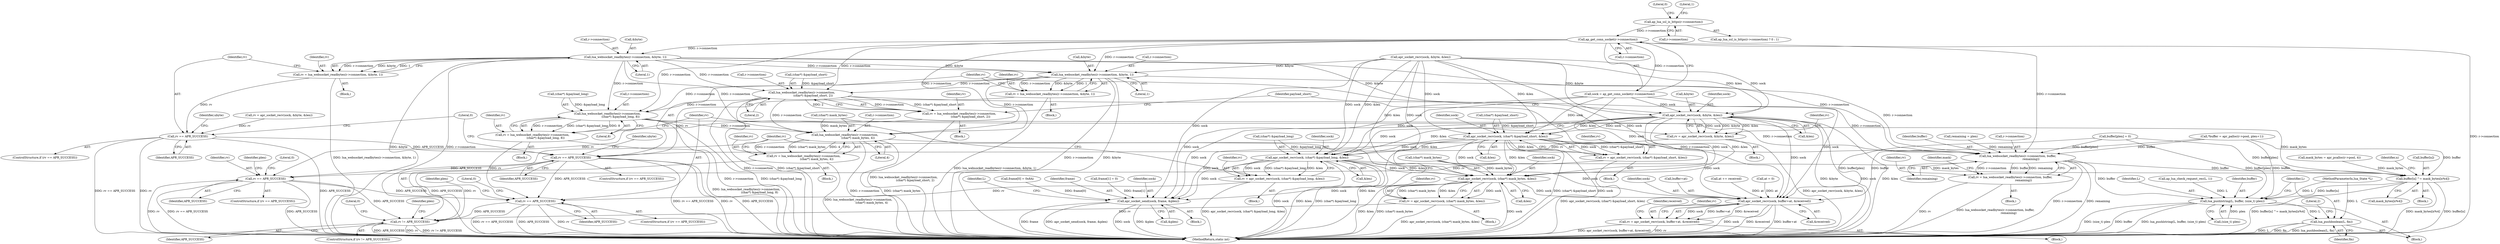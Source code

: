 digraph "0_httpd_643f0fcf3b8ab09a68f0ecd2aa37aafeda3e63ef@pointer" {
"1000186" [label="(Call,lua_websocket_readbytes(r->connection, &byte, 1))"];
"1000167" [label="(Call,ap_get_conn_socket(r->connection))"];
"1000152" [label="(Call,ap_lua_ssl_is_https(r->connection))"];
"1000184" [label="(Call,rv = lua_websocket_readbytes(r->connection, &byte, 1))"];
"1000194" [label="(Call,rv == APR_SUCCESS)"];
"1000243" [label="(Call,rv == APR_SUCCESS)"];
"1000306" [label="(Call,rv == APR_SUCCESS)"];
"1000352" [label="(Call,rv == APR_SUCCESS)"];
"1000417" [label="(Call,rv != APR_SUCCESS)"];
"1000225" [label="(Call,apr_socket_recv(sock, &byte, &len))"];
"1000223" [label="(Call,rv = apr_socket_recv(sock, &byte, &len))"];
"1000280" [label="(Call,apr_socket_recv(sock, (char*) &payload_short, &len))"];
"1000278" [label="(Call,rv = apr_socket_recv(sock, (char*) &payload_short, &len))"];
"1000330" [label="(Call,apr_socket_recv(sock, (char*) &payload_long, &len))"];
"1000328" [label="(Call,rv = apr_socket_recv(sock, (char*) &payload_long, &len))"];
"1000397" [label="(Call,apr_socket_recv(sock, (char*) mask_bytes, &len))"];
"1000395" [label="(Call,rv = apr_socket_recv(sock, (char*) mask_bytes, &len))"];
"1000471" [label="(Call,apr_socket_recv(sock, buffer+at, &received))"];
"1000469" [label="(Call,rv = apr_socket_recv(sock, buffer+at, &received))"];
"1000558" [label="(Call,apr_socket_send(sock, frame, &plen))"];
"1000235" [label="(Call,lua_websocket_readbytes(r->connection, &byte, 1))"];
"1000233" [label="(Call,rv = lua_websocket_readbytes(r->connection, &byte, 1))"];
"1000292" [label="(Call,lua_websocket_readbytes(r->connection, \n                        (char*) &payload_short, 2))"];
"1000290" [label="(Call,rv = lua_websocket_readbytes(r->connection, \n                        (char*) &payload_short, 2))"];
"1000342" [label="(Call,lua_websocket_readbytes(r->connection, \n                            (char*) &payload_long, 8))"];
"1000340" [label="(Call,rv = lua_websocket_readbytes(r->connection, \n                            (char*) &payload_long, 8))"];
"1000408" [label="(Call,lua_websocket_readbytes(r->connection, \n                            (char*) mask_bytes, 4))"];
"1000406" [label="(Call,rv = lua_websocket_readbytes(r->connection, \n                            (char*) mask_bytes, 4))"];
"1000500" [label="(Call,lua_websocket_readbytes(r->connection, buffer, \n                            remaining))"];
"1000498" [label="(Call,rv = lua_websocket_readbytes(r->connection, buffer, \n                            remaining))"];
"1000519" [label="(Call,buffer[n] ^= mask_bytes[n%4])"];
"1000528" [label="(Call,lua_pushlstring(L, buffer, (size_t) plen))"];
"1000534" [label="(Call,lua_pushboolean(L, fin))"];
"1000561" [label="(Call,&plen)"];
"1000519" [label="(Call,buffer[n] ^= mask_bytes[n%4])"];
"1000453" [label="(Call,buffer[plen] = 0)"];
"1000308" [label="(Identifier,APR_SUCCESS)"];
"1000235" [label="(Call,lua_websocket_readbytes(r->connection, &byte, 1))"];
"1000243" [label="(Call,rv == APR_SUCCESS)"];
"1000340" [label="(Call,rv = lua_websocket_readbytes(r->connection, \n                            (char*) &payload_long, 8))"];
"1000469" [label="(Call,rv = apr_socket_recv(sock, buffer+at, &received))"];
"1000402" [label="(Call,&len)"];
"1000286" [label="(Call,&len)"];
"1000293" [label="(Call,r->connection)"];
"1000500" [label="(Call,lua_websocket_readbytes(r->connection, buffer, \n                            remaining))"];
"1000528" [label="(Call,lua_pushlstring(L, buffer, (size_t) plen))"];
"1000176" [label="(Call,apr_socket_recv(sock, &byte, &len))"];
"1000187" [label="(Call,r->connection)"];
"1000470" [label="(Identifier,rv)"];
"1000505" [label="(Identifier,remaining)"];
"1000352" [label="(Call,rv == APR_SUCCESS)"];
"1000158" [label="(Call,mask_bytes = apr_pcalloc(r->pool, 4))"];
"1000336" [label="(Call,&len)"];
"1000415" [label="(Literal,4)"];
"1000330" [label="(Call,apr_socket_recv(sock, (char*) &payload_long, &len))"];
"1000444" [label="(Call,*buffer = apr_palloc(r->pool, plen+1))"];
"1000517" [label="(Identifier,n)"];
"1000153" [label="(Call,r->connection)"];
"1000290" [label="(Call,rv = lua_websocket_readbytes(r->connection, \n                        (char*) &payload_short, 2))"];
"1000433" [label="(Block,)"];
"1000116" [label="(MethodParameterIn,lua_State *L)"];
"1000226" [label="(Identifier,sock)"];
"1000307" [label="(Identifier,rv)"];
"1000418" [label="(Identifier,rv)"];
"1000277" [label="(Block,)"];
"1000504" [label="(Identifier,buffer)"];
"1000530" [label="(Identifier,buffer)"];
"1000204" [label="(Identifier,ubyte)"];
"1000302" [label="(Identifier,payload_short)"];
"1000405" [label="(Block,)"];
"1000232" [label="(Block,)"];
"1000435" [label="(Call,remaining = plen)"];
"1000498" [label="(Call,rv = lua_websocket_readbytes(r->connection, buffer, \n                            remaining))"];
"1000354" [label="(Identifier,APR_SUCCESS)"];
"1000174" [label="(Call,rv = apr_socket_recv(sock, &byte, &len))"];
"1000311" [label="(Identifier,plen)"];
"1000236" [label="(Call,r->connection)"];
"1000422" [label="(Literal,0)"];
"1000346" [label="(Call,(char*) &payload_long)"];
"1000531" [label="(Call,(size_t) plen)"];
"1000536" [label="(Identifier,fin)"];
"1000227" [label="(Call,&byte)"];
"1000165" [label="(Call,sock = ap_get_conn_socket(r->connection))"];
"1000224" [label="(Identifier,rv)"];
"1000222" [label="(Block,)"];
"1000353" [label="(Identifier,rv)"];
"1000499" [label="(Identifier,rv)"];
"1000535" [label="(Identifier,L)"];
"1000280" [label="(Call,apr_socket_recv(sock, (char*) &payload_short, &len))"];
"1000234" [label="(Identifier,rv)"];
"1000351" [label="(ControlStructure,if (rv == APR_SUCCESS))"];
"1000357" [label="(Identifier,plen)"];
"1000329" [label="(Identifier,rv)"];
"1000292" [label="(Call,lua_websocket_readbytes(r->connection, \n                        (char*) &payload_short, 2))"];
"1000417" [label="(Call,rv != APR_SUCCESS)"];
"1000559" [label="(Identifier,sock)"];
"1000497" [label="(Block,)"];
"1000184" [label="(Call,rv = lua_websocket_readbytes(r->connection, &byte, 1))"];
"1000529" [label="(Identifier,L)"];
"1000507" [label="(Identifier,mask)"];
"1000395" [label="(Call,rv = apr_socket_recv(sock, (char*) mask_bytes, &len))"];
"1000279" [label="(Identifier,rv)"];
"1000244" [label="(Identifier,rv)"];
"1000486" [label="(Call,at += received)"];
"1000151" [label="(Call,ap_lua_ssl_is_https(r->connection) ? 0 : 1)"];
"1000332" [label="(Call,(char*) &payload_long)"];
"1000564" [label="(Identifier,L)"];
"1000426" [label="(Identifier,plen)"];
"1000396" [label="(Identifier,rv)"];
"1000193" [label="(ControlStructure,if (rv == APR_SUCCESS))"];
"1000328" [label="(Call,rv = apr_socket_recv(sock, (char*) &payload_long, &len))"];
"1000520" [label="(Call,buffer[n])"];
"1000300" [label="(Literal,2)"];
"1000407" [label="(Identifier,rv)"];
"1000190" [label="(Call,&byte)"];
"1000186" [label="(Call,lua_websocket_readbytes(r->connection, &byte, 1))"];
"1000342" [label="(Call,lua_websocket_readbytes(r->connection, \n                            (char*) &payload_long, 8))"];
"1000408" [label="(Call,lua_websocket_readbytes(r->connection, \n                            (char*) mask_bytes, 4))"];
"1000156" [label="(Literal,0)"];
"1000548" [label="(Call,frame[0] = 0x8A)"];
"1000419" [label="(Identifier,APR_SUCCESS)"];
"1000406" [label="(Call,rv = lua_websocket_readbytes(r->connection, \n                            (char*) mask_bytes, 4))"];
"1000241" [label="(Literal,1)"];
"1000239" [label="(Call,&byte)"];
"1000192" [label="(Literal,1)"];
"1000183" [label="(Block,)"];
"1000195" [label="(Identifier,rv)"];
"1000185" [label="(Identifier,rv)"];
"1000364" [label="(Literal,0)"];
"1000501" [label="(Call,r->connection)"];
"1000233" [label="(Call,rv = lua_websocket_readbytes(r->connection, &byte, 1))"];
"1000296" [label="(Call,(char*) &payload_short)"];
"1000316" [label="(Literal,0)"];
"1000397" [label="(Call,apr_socket_recv(sock, (char*) mask_bytes, &len))"];
"1000248" [label="(Identifier,ubyte)"];
"1000146" [label="(Call,ap_lua_check_request_rec(L, 1))"];
"1000399" [label="(Call,(char*) mask_bytes)"];
"1000305" [label="(ControlStructure,if (rv == APR_SUCCESS))"];
"1000327" [label="(Block,)"];
"1000343" [label="(Call,r->connection)"];
"1000471" [label="(Call,apr_socket_recv(sock, buffer+at, &received))"];
"1000558" [label="(Call,apr_socket_send(sock, frame, &plen))"];
"1000476" [label="(Call,&received)"];
"1000394" [label="(Block,)"];
"1000291" [label="(Identifier,rv)"];
"1000465" [label="(Block,)"];
"1000223" [label="(Call,rv = apr_socket_recv(sock, &byte, &len))"];
"1000157" [label="(Literal,1)"];
"1000242" [label="(ControlStructure,if (rv == APR_SUCCESS))"];
"1000278" [label="(Call,rv = apr_socket_recv(sock, (char*) &payload_short, &len))"];
"1000167" [label="(Call,ap_get_conn_socket(r->connection))"];
"1000194" [label="(Call,rv == APR_SUCCESS)"];
"1000196" [label="(Identifier,APR_SUCCESS)"];
"1000225" [label="(Call,apr_socket_recv(sock, &byte, &len))"];
"1000560" [label="(Identifier,frame)"];
"1000440" [label="(Call,at = 0)"];
"1000534" [label="(Call,lua_pushboolean(L, fin))"];
"1000480" [label="(Identifier,received)"];
"1000553" [label="(Call,frame[1] = 0)"];
"1000398" [label="(Identifier,sock)"];
"1000168" [label="(Call,r->connection)"];
"1000152" [label="(Call,ap_lua_ssl_is_https(r->connection))"];
"1000281" [label="(Identifier,sock)"];
"1000306" [label="(Call,rv == APR_SUCCESS)"];
"1000282" [label="(Call,(char*) &payload_short)"];
"1000566" [label="(Literal,0)"];
"1000339" [label="(Block,)"];
"1000350" [label="(Literal,8)"];
"1000289" [label="(Block,)"];
"1000472" [label="(Identifier,sock)"];
"1000538" [label="(Literal,2)"];
"1000543" [label="(Block,)"];
"1000341" [label="(Identifier,rv)"];
"1000245" [label="(Identifier,APR_SUCCESS)"];
"1000518" [label="(Block,)"];
"1000523" [label="(Call,mask_bytes[n%4])"];
"1000331" [label="(Identifier,sock)"];
"1000567" [label="(MethodReturn,static int)"];
"1000416" [label="(ControlStructure,if (rv != APR_SUCCESS))"];
"1000473" [label="(Call,buffer+at)"];
"1000412" [label="(Call,(char*) mask_bytes)"];
"1000409" [label="(Call,r->connection)"];
"1000229" [label="(Call,&len)"];
"1000186" -> "1000184"  [label="AST: "];
"1000186" -> "1000192"  [label="CFG: "];
"1000187" -> "1000186"  [label="AST: "];
"1000190" -> "1000186"  [label="AST: "];
"1000192" -> "1000186"  [label="AST: "];
"1000184" -> "1000186"  [label="CFG: "];
"1000186" -> "1000567"  [label="DDG: r->connection"];
"1000186" -> "1000567"  [label="DDG: &byte"];
"1000186" -> "1000184"  [label="DDG: r->connection"];
"1000186" -> "1000184"  [label="DDG: &byte"];
"1000186" -> "1000184"  [label="DDG: 1"];
"1000167" -> "1000186"  [label="DDG: r->connection"];
"1000186" -> "1000225"  [label="DDG: &byte"];
"1000186" -> "1000235"  [label="DDG: r->connection"];
"1000186" -> "1000235"  [label="DDG: &byte"];
"1000186" -> "1000292"  [label="DDG: r->connection"];
"1000186" -> "1000342"  [label="DDG: r->connection"];
"1000186" -> "1000408"  [label="DDG: r->connection"];
"1000186" -> "1000500"  [label="DDG: r->connection"];
"1000167" -> "1000165"  [label="AST: "];
"1000167" -> "1000168"  [label="CFG: "];
"1000168" -> "1000167"  [label="AST: "];
"1000165" -> "1000167"  [label="CFG: "];
"1000167" -> "1000567"  [label="DDG: r->connection"];
"1000167" -> "1000165"  [label="DDG: r->connection"];
"1000152" -> "1000167"  [label="DDG: r->connection"];
"1000167" -> "1000235"  [label="DDG: r->connection"];
"1000167" -> "1000292"  [label="DDG: r->connection"];
"1000167" -> "1000342"  [label="DDG: r->connection"];
"1000167" -> "1000408"  [label="DDG: r->connection"];
"1000167" -> "1000500"  [label="DDG: r->connection"];
"1000152" -> "1000151"  [label="AST: "];
"1000152" -> "1000153"  [label="CFG: "];
"1000153" -> "1000152"  [label="AST: "];
"1000156" -> "1000152"  [label="CFG: "];
"1000157" -> "1000152"  [label="CFG: "];
"1000184" -> "1000183"  [label="AST: "];
"1000185" -> "1000184"  [label="AST: "];
"1000195" -> "1000184"  [label="CFG: "];
"1000184" -> "1000567"  [label="DDG: lua_websocket_readbytes(r->connection, &byte, 1)"];
"1000184" -> "1000194"  [label="DDG: rv"];
"1000194" -> "1000193"  [label="AST: "];
"1000194" -> "1000196"  [label="CFG: "];
"1000195" -> "1000194"  [label="AST: "];
"1000196" -> "1000194"  [label="AST: "];
"1000204" -> "1000194"  [label="CFG: "];
"1000566" -> "1000194"  [label="CFG: "];
"1000194" -> "1000567"  [label="DDG: rv == APR_SUCCESS"];
"1000194" -> "1000567"  [label="DDG: rv"];
"1000194" -> "1000567"  [label="DDG: APR_SUCCESS"];
"1000174" -> "1000194"  [label="DDG: rv"];
"1000194" -> "1000243"  [label="DDG: APR_SUCCESS"];
"1000243" -> "1000242"  [label="AST: "];
"1000243" -> "1000245"  [label="CFG: "];
"1000244" -> "1000243"  [label="AST: "];
"1000245" -> "1000243"  [label="AST: "];
"1000248" -> "1000243"  [label="CFG: "];
"1000566" -> "1000243"  [label="CFG: "];
"1000243" -> "1000567"  [label="DDG: rv"];
"1000243" -> "1000567"  [label="DDG: APR_SUCCESS"];
"1000243" -> "1000567"  [label="DDG: rv == APR_SUCCESS"];
"1000233" -> "1000243"  [label="DDG: rv"];
"1000223" -> "1000243"  [label="DDG: rv"];
"1000243" -> "1000306"  [label="DDG: APR_SUCCESS"];
"1000243" -> "1000352"  [label="DDG: APR_SUCCESS"];
"1000243" -> "1000417"  [label="DDG: APR_SUCCESS"];
"1000306" -> "1000305"  [label="AST: "];
"1000306" -> "1000308"  [label="CFG: "];
"1000307" -> "1000306"  [label="AST: "];
"1000308" -> "1000306"  [label="AST: "];
"1000311" -> "1000306"  [label="CFG: "];
"1000316" -> "1000306"  [label="CFG: "];
"1000306" -> "1000567"  [label="DDG: rv"];
"1000306" -> "1000567"  [label="DDG: rv == APR_SUCCESS"];
"1000306" -> "1000567"  [label="DDG: APR_SUCCESS"];
"1000290" -> "1000306"  [label="DDG: rv"];
"1000278" -> "1000306"  [label="DDG: rv"];
"1000306" -> "1000352"  [label="DDG: APR_SUCCESS"];
"1000306" -> "1000417"  [label="DDG: APR_SUCCESS"];
"1000352" -> "1000351"  [label="AST: "];
"1000352" -> "1000354"  [label="CFG: "];
"1000353" -> "1000352"  [label="AST: "];
"1000354" -> "1000352"  [label="AST: "];
"1000357" -> "1000352"  [label="CFG: "];
"1000364" -> "1000352"  [label="CFG: "];
"1000352" -> "1000567"  [label="DDG: rv"];
"1000352" -> "1000567"  [label="DDG: rv == APR_SUCCESS"];
"1000352" -> "1000567"  [label="DDG: APR_SUCCESS"];
"1000328" -> "1000352"  [label="DDG: rv"];
"1000340" -> "1000352"  [label="DDG: rv"];
"1000352" -> "1000417"  [label="DDG: APR_SUCCESS"];
"1000417" -> "1000416"  [label="AST: "];
"1000417" -> "1000419"  [label="CFG: "];
"1000418" -> "1000417"  [label="AST: "];
"1000419" -> "1000417"  [label="AST: "];
"1000422" -> "1000417"  [label="CFG: "];
"1000426" -> "1000417"  [label="CFG: "];
"1000417" -> "1000567"  [label="DDG: rv"];
"1000417" -> "1000567"  [label="DDG: rv != APR_SUCCESS"];
"1000417" -> "1000567"  [label="DDG: APR_SUCCESS"];
"1000395" -> "1000417"  [label="DDG: rv"];
"1000406" -> "1000417"  [label="DDG: rv"];
"1000225" -> "1000223"  [label="AST: "];
"1000225" -> "1000229"  [label="CFG: "];
"1000226" -> "1000225"  [label="AST: "];
"1000227" -> "1000225"  [label="AST: "];
"1000229" -> "1000225"  [label="AST: "];
"1000223" -> "1000225"  [label="CFG: "];
"1000225" -> "1000567"  [label="DDG: &byte"];
"1000225" -> "1000567"  [label="DDG: sock"];
"1000225" -> "1000567"  [label="DDG: &len"];
"1000225" -> "1000223"  [label="DDG: sock"];
"1000225" -> "1000223"  [label="DDG: &byte"];
"1000225" -> "1000223"  [label="DDG: &len"];
"1000165" -> "1000225"  [label="DDG: sock"];
"1000176" -> "1000225"  [label="DDG: sock"];
"1000176" -> "1000225"  [label="DDG: &byte"];
"1000176" -> "1000225"  [label="DDG: &len"];
"1000225" -> "1000280"  [label="DDG: sock"];
"1000225" -> "1000280"  [label="DDG: &len"];
"1000225" -> "1000330"  [label="DDG: sock"];
"1000225" -> "1000330"  [label="DDG: &len"];
"1000225" -> "1000397"  [label="DDG: sock"];
"1000225" -> "1000397"  [label="DDG: &len"];
"1000225" -> "1000471"  [label="DDG: sock"];
"1000225" -> "1000558"  [label="DDG: sock"];
"1000223" -> "1000222"  [label="AST: "];
"1000224" -> "1000223"  [label="AST: "];
"1000244" -> "1000223"  [label="CFG: "];
"1000223" -> "1000567"  [label="DDG: apr_socket_recv(sock, &byte, &len)"];
"1000280" -> "1000278"  [label="AST: "];
"1000280" -> "1000286"  [label="CFG: "];
"1000281" -> "1000280"  [label="AST: "];
"1000282" -> "1000280"  [label="AST: "];
"1000286" -> "1000280"  [label="AST: "];
"1000278" -> "1000280"  [label="CFG: "];
"1000280" -> "1000567"  [label="DDG: &len"];
"1000280" -> "1000567"  [label="DDG: (char*) &payload_short"];
"1000280" -> "1000567"  [label="DDG: sock"];
"1000280" -> "1000278"  [label="DDG: sock"];
"1000280" -> "1000278"  [label="DDG: (char*) &payload_short"];
"1000280" -> "1000278"  [label="DDG: &len"];
"1000165" -> "1000280"  [label="DDG: sock"];
"1000176" -> "1000280"  [label="DDG: sock"];
"1000176" -> "1000280"  [label="DDG: &len"];
"1000282" -> "1000280"  [label="DDG: &payload_short"];
"1000280" -> "1000330"  [label="DDG: sock"];
"1000280" -> "1000330"  [label="DDG: &len"];
"1000280" -> "1000397"  [label="DDG: sock"];
"1000280" -> "1000397"  [label="DDG: &len"];
"1000280" -> "1000471"  [label="DDG: sock"];
"1000280" -> "1000558"  [label="DDG: sock"];
"1000278" -> "1000277"  [label="AST: "];
"1000279" -> "1000278"  [label="AST: "];
"1000302" -> "1000278"  [label="CFG: "];
"1000278" -> "1000567"  [label="DDG: apr_socket_recv(sock, (char*) &payload_short, &len)"];
"1000330" -> "1000328"  [label="AST: "];
"1000330" -> "1000336"  [label="CFG: "];
"1000331" -> "1000330"  [label="AST: "];
"1000332" -> "1000330"  [label="AST: "];
"1000336" -> "1000330"  [label="AST: "];
"1000328" -> "1000330"  [label="CFG: "];
"1000330" -> "1000567"  [label="DDG: sock"];
"1000330" -> "1000567"  [label="DDG: &len"];
"1000330" -> "1000567"  [label="DDG: (char*) &payload_long"];
"1000330" -> "1000328"  [label="DDG: sock"];
"1000330" -> "1000328"  [label="DDG: (char*) &payload_long"];
"1000330" -> "1000328"  [label="DDG: &len"];
"1000165" -> "1000330"  [label="DDG: sock"];
"1000176" -> "1000330"  [label="DDG: sock"];
"1000176" -> "1000330"  [label="DDG: &len"];
"1000332" -> "1000330"  [label="DDG: &payload_long"];
"1000330" -> "1000397"  [label="DDG: sock"];
"1000330" -> "1000397"  [label="DDG: &len"];
"1000330" -> "1000471"  [label="DDG: sock"];
"1000330" -> "1000558"  [label="DDG: sock"];
"1000328" -> "1000327"  [label="AST: "];
"1000329" -> "1000328"  [label="AST: "];
"1000353" -> "1000328"  [label="CFG: "];
"1000328" -> "1000567"  [label="DDG: apr_socket_recv(sock, (char*) &payload_long, &len)"];
"1000397" -> "1000395"  [label="AST: "];
"1000397" -> "1000402"  [label="CFG: "];
"1000398" -> "1000397"  [label="AST: "];
"1000399" -> "1000397"  [label="AST: "];
"1000402" -> "1000397"  [label="AST: "];
"1000395" -> "1000397"  [label="CFG: "];
"1000397" -> "1000567"  [label="DDG: sock"];
"1000397" -> "1000567"  [label="DDG: &len"];
"1000397" -> "1000567"  [label="DDG: (char*) mask_bytes"];
"1000397" -> "1000395"  [label="DDG: sock"];
"1000397" -> "1000395"  [label="DDG: (char*) mask_bytes"];
"1000397" -> "1000395"  [label="DDG: &len"];
"1000165" -> "1000397"  [label="DDG: sock"];
"1000176" -> "1000397"  [label="DDG: sock"];
"1000176" -> "1000397"  [label="DDG: &len"];
"1000399" -> "1000397"  [label="DDG: mask_bytes"];
"1000397" -> "1000471"  [label="DDG: sock"];
"1000397" -> "1000558"  [label="DDG: sock"];
"1000395" -> "1000394"  [label="AST: "];
"1000396" -> "1000395"  [label="AST: "];
"1000418" -> "1000395"  [label="CFG: "];
"1000395" -> "1000567"  [label="DDG: apr_socket_recv(sock, (char*) mask_bytes, &len)"];
"1000471" -> "1000469"  [label="AST: "];
"1000471" -> "1000476"  [label="CFG: "];
"1000472" -> "1000471"  [label="AST: "];
"1000473" -> "1000471"  [label="AST: "];
"1000476" -> "1000471"  [label="AST: "];
"1000469" -> "1000471"  [label="CFG: "];
"1000471" -> "1000567"  [label="DDG: sock"];
"1000471" -> "1000567"  [label="DDG: &received"];
"1000471" -> "1000567"  [label="DDG: buffer+at"];
"1000471" -> "1000469"  [label="DDG: sock"];
"1000471" -> "1000469"  [label="DDG: buffer+at"];
"1000471" -> "1000469"  [label="DDG: &received"];
"1000165" -> "1000471"  [label="DDG: sock"];
"1000176" -> "1000471"  [label="DDG: sock"];
"1000444" -> "1000471"  [label="DDG: buffer"];
"1000453" -> "1000471"  [label="DDG: buffer[plen]"];
"1000440" -> "1000471"  [label="DDG: at"];
"1000486" -> "1000471"  [label="DDG: at"];
"1000469" -> "1000465"  [label="AST: "];
"1000470" -> "1000469"  [label="AST: "];
"1000480" -> "1000469"  [label="CFG: "];
"1000469" -> "1000567"  [label="DDG: apr_socket_recv(sock, buffer+at, &received)"];
"1000469" -> "1000567"  [label="DDG: rv"];
"1000558" -> "1000543"  [label="AST: "];
"1000558" -> "1000561"  [label="CFG: "];
"1000559" -> "1000558"  [label="AST: "];
"1000560" -> "1000558"  [label="AST: "];
"1000561" -> "1000558"  [label="AST: "];
"1000564" -> "1000558"  [label="CFG: "];
"1000558" -> "1000567"  [label="DDG: frame"];
"1000558" -> "1000567"  [label="DDG: apr_socket_send(sock, frame, &plen)"];
"1000558" -> "1000567"  [label="DDG: sock"];
"1000558" -> "1000567"  [label="DDG: &plen"];
"1000165" -> "1000558"  [label="DDG: sock"];
"1000176" -> "1000558"  [label="DDG: sock"];
"1000553" -> "1000558"  [label="DDG: frame[1]"];
"1000548" -> "1000558"  [label="DDG: frame[0]"];
"1000235" -> "1000233"  [label="AST: "];
"1000235" -> "1000241"  [label="CFG: "];
"1000236" -> "1000235"  [label="AST: "];
"1000239" -> "1000235"  [label="AST: "];
"1000241" -> "1000235"  [label="AST: "];
"1000233" -> "1000235"  [label="CFG: "];
"1000235" -> "1000567"  [label="DDG: r->connection"];
"1000235" -> "1000567"  [label="DDG: &byte"];
"1000235" -> "1000233"  [label="DDG: r->connection"];
"1000235" -> "1000233"  [label="DDG: &byte"];
"1000235" -> "1000233"  [label="DDG: 1"];
"1000176" -> "1000235"  [label="DDG: &byte"];
"1000235" -> "1000292"  [label="DDG: r->connection"];
"1000235" -> "1000342"  [label="DDG: r->connection"];
"1000235" -> "1000408"  [label="DDG: r->connection"];
"1000235" -> "1000500"  [label="DDG: r->connection"];
"1000233" -> "1000232"  [label="AST: "];
"1000234" -> "1000233"  [label="AST: "];
"1000244" -> "1000233"  [label="CFG: "];
"1000233" -> "1000567"  [label="DDG: lua_websocket_readbytes(r->connection, &byte, 1)"];
"1000292" -> "1000290"  [label="AST: "];
"1000292" -> "1000300"  [label="CFG: "];
"1000293" -> "1000292"  [label="AST: "];
"1000296" -> "1000292"  [label="AST: "];
"1000300" -> "1000292"  [label="AST: "];
"1000290" -> "1000292"  [label="CFG: "];
"1000292" -> "1000567"  [label="DDG: r->connection"];
"1000292" -> "1000567"  [label="DDG: (char*) &payload_short"];
"1000292" -> "1000290"  [label="DDG: r->connection"];
"1000292" -> "1000290"  [label="DDG: (char*) &payload_short"];
"1000292" -> "1000290"  [label="DDG: 2"];
"1000296" -> "1000292"  [label="DDG: &payload_short"];
"1000292" -> "1000342"  [label="DDG: r->connection"];
"1000292" -> "1000408"  [label="DDG: r->connection"];
"1000292" -> "1000500"  [label="DDG: r->connection"];
"1000290" -> "1000289"  [label="AST: "];
"1000291" -> "1000290"  [label="AST: "];
"1000302" -> "1000290"  [label="CFG: "];
"1000290" -> "1000567"  [label="DDG: lua_websocket_readbytes(r->connection, \n                        (char*) &payload_short, 2)"];
"1000342" -> "1000340"  [label="AST: "];
"1000342" -> "1000350"  [label="CFG: "];
"1000343" -> "1000342"  [label="AST: "];
"1000346" -> "1000342"  [label="AST: "];
"1000350" -> "1000342"  [label="AST: "];
"1000340" -> "1000342"  [label="CFG: "];
"1000342" -> "1000567"  [label="DDG: r->connection"];
"1000342" -> "1000567"  [label="DDG: (char*) &payload_long"];
"1000342" -> "1000340"  [label="DDG: r->connection"];
"1000342" -> "1000340"  [label="DDG: (char*) &payload_long"];
"1000342" -> "1000340"  [label="DDG: 8"];
"1000346" -> "1000342"  [label="DDG: &payload_long"];
"1000342" -> "1000408"  [label="DDG: r->connection"];
"1000342" -> "1000500"  [label="DDG: r->connection"];
"1000340" -> "1000339"  [label="AST: "];
"1000341" -> "1000340"  [label="AST: "];
"1000353" -> "1000340"  [label="CFG: "];
"1000340" -> "1000567"  [label="DDG: lua_websocket_readbytes(r->connection, \n                            (char*) &payload_long, 8)"];
"1000408" -> "1000406"  [label="AST: "];
"1000408" -> "1000415"  [label="CFG: "];
"1000409" -> "1000408"  [label="AST: "];
"1000412" -> "1000408"  [label="AST: "];
"1000415" -> "1000408"  [label="AST: "];
"1000406" -> "1000408"  [label="CFG: "];
"1000408" -> "1000567"  [label="DDG: r->connection"];
"1000408" -> "1000567"  [label="DDG: (char*) mask_bytes"];
"1000408" -> "1000406"  [label="DDG: r->connection"];
"1000408" -> "1000406"  [label="DDG: (char*) mask_bytes"];
"1000408" -> "1000406"  [label="DDG: 4"];
"1000412" -> "1000408"  [label="DDG: mask_bytes"];
"1000408" -> "1000500"  [label="DDG: r->connection"];
"1000406" -> "1000405"  [label="AST: "];
"1000407" -> "1000406"  [label="AST: "];
"1000418" -> "1000406"  [label="CFG: "];
"1000406" -> "1000567"  [label="DDG: lua_websocket_readbytes(r->connection, \n                            (char*) mask_bytes, 4)"];
"1000500" -> "1000498"  [label="AST: "];
"1000500" -> "1000505"  [label="CFG: "];
"1000501" -> "1000500"  [label="AST: "];
"1000504" -> "1000500"  [label="AST: "];
"1000505" -> "1000500"  [label="AST: "];
"1000498" -> "1000500"  [label="CFG: "];
"1000500" -> "1000567"  [label="DDG: r->connection"];
"1000500" -> "1000567"  [label="DDG: remaining"];
"1000500" -> "1000498"  [label="DDG: r->connection"];
"1000500" -> "1000498"  [label="DDG: buffer"];
"1000500" -> "1000498"  [label="DDG: remaining"];
"1000444" -> "1000500"  [label="DDG: buffer"];
"1000453" -> "1000500"  [label="DDG: buffer[plen]"];
"1000435" -> "1000500"  [label="DDG: remaining"];
"1000500" -> "1000519"  [label="DDG: buffer"];
"1000500" -> "1000528"  [label="DDG: buffer"];
"1000498" -> "1000497"  [label="AST: "];
"1000499" -> "1000498"  [label="AST: "];
"1000507" -> "1000498"  [label="CFG: "];
"1000498" -> "1000567"  [label="DDG: rv"];
"1000498" -> "1000567"  [label="DDG: lua_websocket_readbytes(r->connection, buffer, \n                            remaining)"];
"1000519" -> "1000518"  [label="AST: "];
"1000519" -> "1000523"  [label="CFG: "];
"1000520" -> "1000519"  [label="AST: "];
"1000523" -> "1000519"  [label="AST: "];
"1000517" -> "1000519"  [label="CFG: "];
"1000519" -> "1000567"  [label="DDG: buffer[n]"];
"1000519" -> "1000567"  [label="DDG: buffer[n] ^= mask_bytes[n%4]"];
"1000519" -> "1000567"  [label="DDG: mask_bytes[n%4]"];
"1000444" -> "1000519"  [label="DDG: buffer"];
"1000453" -> "1000519"  [label="DDG: buffer[plen]"];
"1000158" -> "1000519"  [label="DDG: mask_bytes"];
"1000399" -> "1000519"  [label="DDG: mask_bytes"];
"1000412" -> "1000519"  [label="DDG: mask_bytes"];
"1000519" -> "1000528"  [label="DDG: buffer[n]"];
"1000528" -> "1000433"  [label="AST: "];
"1000528" -> "1000531"  [label="CFG: "];
"1000529" -> "1000528"  [label="AST: "];
"1000530" -> "1000528"  [label="AST: "];
"1000531" -> "1000528"  [label="AST: "];
"1000535" -> "1000528"  [label="CFG: "];
"1000528" -> "1000567"  [label="DDG: lua_pushlstring(L, buffer, (size_t) plen)"];
"1000528" -> "1000567"  [label="DDG: (size_t) plen"];
"1000528" -> "1000567"  [label="DDG: buffer"];
"1000146" -> "1000528"  [label="DDG: L"];
"1000116" -> "1000528"  [label="DDG: L"];
"1000444" -> "1000528"  [label="DDG: buffer"];
"1000453" -> "1000528"  [label="DDG: buffer[plen]"];
"1000531" -> "1000528"  [label="DDG: plen"];
"1000528" -> "1000534"  [label="DDG: L"];
"1000534" -> "1000433"  [label="AST: "];
"1000534" -> "1000536"  [label="CFG: "];
"1000535" -> "1000534"  [label="AST: "];
"1000536" -> "1000534"  [label="AST: "];
"1000538" -> "1000534"  [label="CFG: "];
"1000534" -> "1000567"  [label="DDG: fin"];
"1000534" -> "1000567"  [label="DDG: lua_pushboolean(L, fin)"];
"1000534" -> "1000567"  [label="DDG: L"];
"1000116" -> "1000534"  [label="DDG: L"];
}

